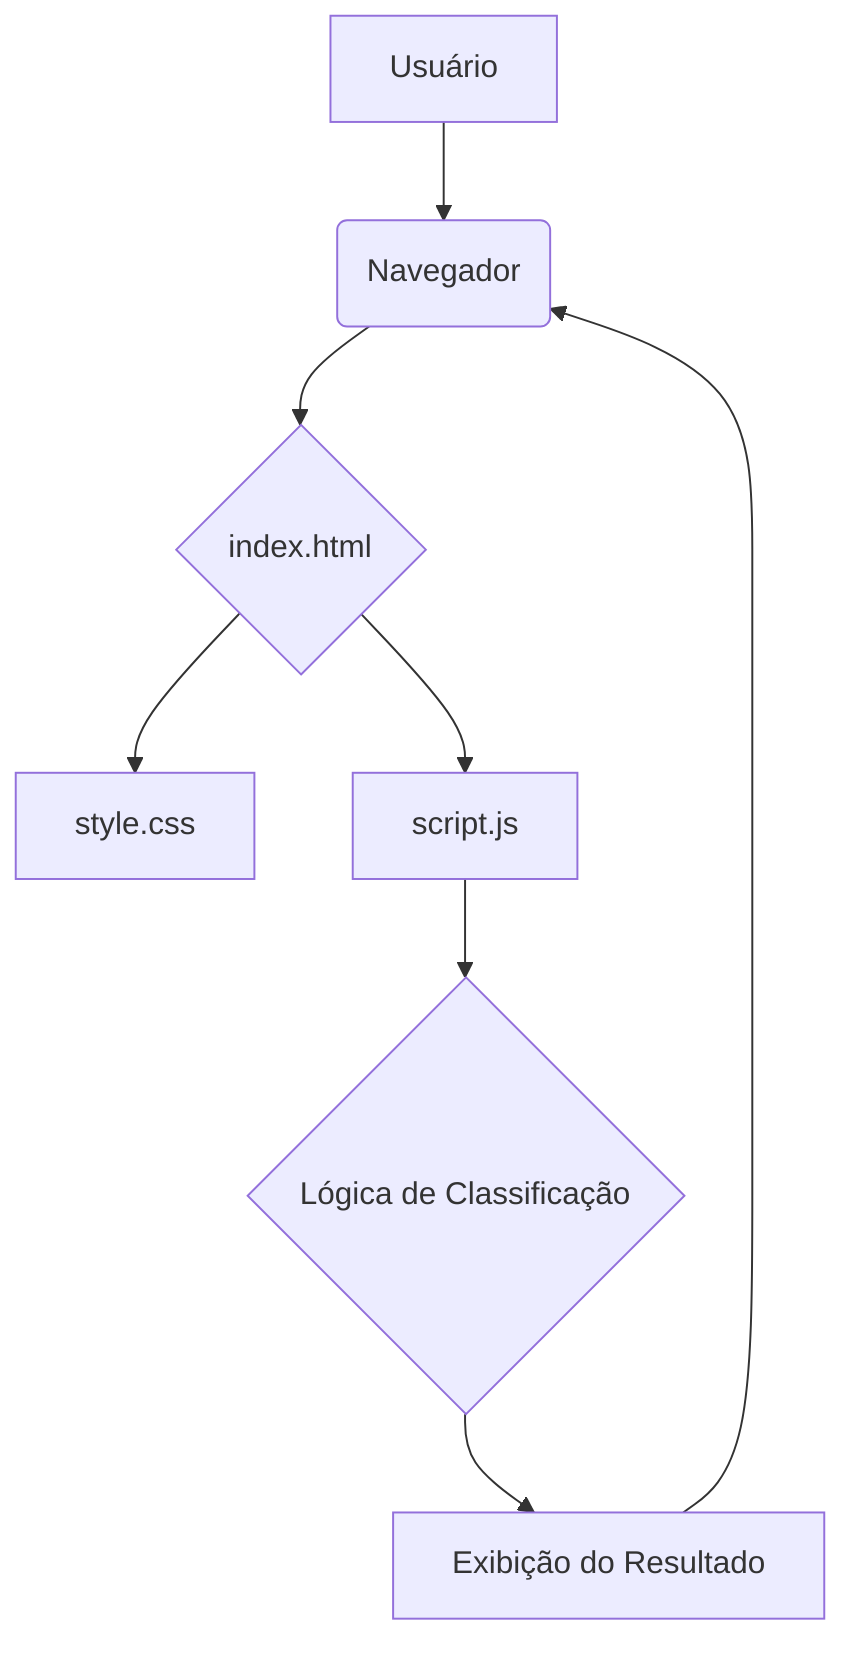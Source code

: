 graph TD
    A[Usuário] --> B(Navegador)
    B --> C{index.html}
    C --> D[style.css]
    C --> E[script.js]
    E --> F{Lógica de Classificação}
    F --> G[Exibição do Resultado]
    G --> B
    B